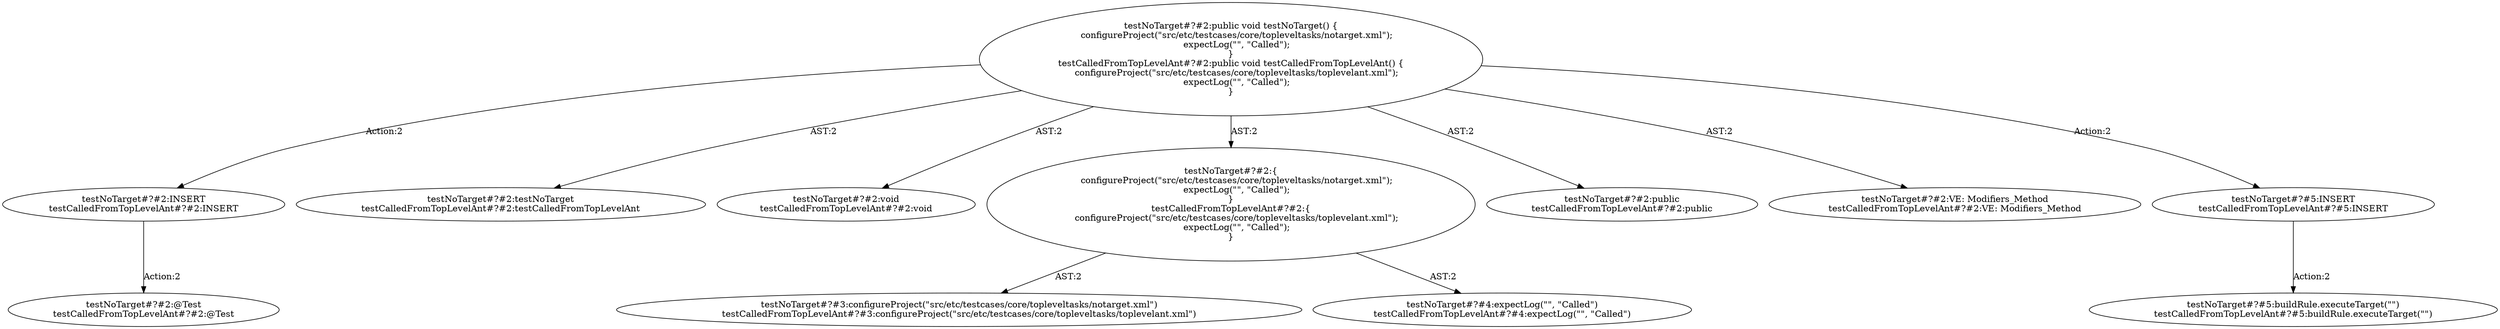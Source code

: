 digraph "Pattern" {
0 [label="testNoTarget#?#2:INSERT
testCalledFromTopLevelAnt#?#2:INSERT" shape=ellipse]
1 [label="testNoTarget#?#2:public void testNoTarget() \{
    configureProject(\"src/etc/testcases/core/topleveltasks/notarget.xml\");
    expectLog(\"\", \"Called\");
\}
testCalledFromTopLevelAnt#?#2:public void testCalledFromTopLevelAnt() \{
    configureProject(\"src/etc/testcases/core/topleveltasks/toplevelant.xml\");
    expectLog(\"\", \"Called\");
\}" shape=ellipse]
2 [label="testNoTarget#?#2:testNoTarget
testCalledFromTopLevelAnt#?#2:testCalledFromTopLevelAnt" shape=ellipse]
3 [label="testNoTarget#?#2:void
testCalledFromTopLevelAnt#?#2:void" shape=ellipse]
4 [label="testNoTarget#?#2:\{
    configureProject(\"src/etc/testcases/core/topleveltasks/notarget.xml\");
    expectLog(\"\", \"Called\");
\}
testCalledFromTopLevelAnt#?#2:\{
    configureProject(\"src/etc/testcases/core/topleveltasks/toplevelant.xml\");
    expectLog(\"\", \"Called\");
\}" shape=ellipse]
5 [label="testNoTarget#?#3:configureProject(\"src/etc/testcases/core/topleveltasks/notarget.xml\")
testCalledFromTopLevelAnt#?#3:configureProject(\"src/etc/testcases/core/topleveltasks/toplevelant.xml\")" shape=ellipse]
6 [label="testNoTarget#?#4:expectLog(\"\", \"Called\")
testCalledFromTopLevelAnt#?#4:expectLog(\"\", \"Called\")" shape=ellipse]
7 [label="testNoTarget#?#2:public
testCalledFromTopLevelAnt#?#2:public" shape=ellipse]
8 [label="testNoTarget#?#2:VE: Modifiers_Method
testCalledFromTopLevelAnt#?#2:VE: Modifiers_Method" shape=ellipse]
9 [label="testNoTarget#?#5:INSERT
testCalledFromTopLevelAnt#?#5:INSERT" shape=ellipse]
10 [label="testNoTarget#?#5:buildRule.executeTarget(\"\")
testCalledFromTopLevelAnt#?#5:buildRule.executeTarget(\"\")" shape=ellipse]
11 [label="testNoTarget#?#2:@Test
testCalledFromTopLevelAnt#?#2:@Test" shape=ellipse]
0 -> 11 [label="Action:2"];
1 -> 0 [label="Action:2"];
1 -> 2 [label="AST:2"];
1 -> 3 [label="AST:2"];
1 -> 4 [label="AST:2"];
1 -> 7 [label="AST:2"];
1 -> 8 [label="AST:2"];
1 -> 9 [label="Action:2"];
4 -> 5 [label="AST:2"];
4 -> 6 [label="AST:2"];
9 -> 10 [label="Action:2"];
}
